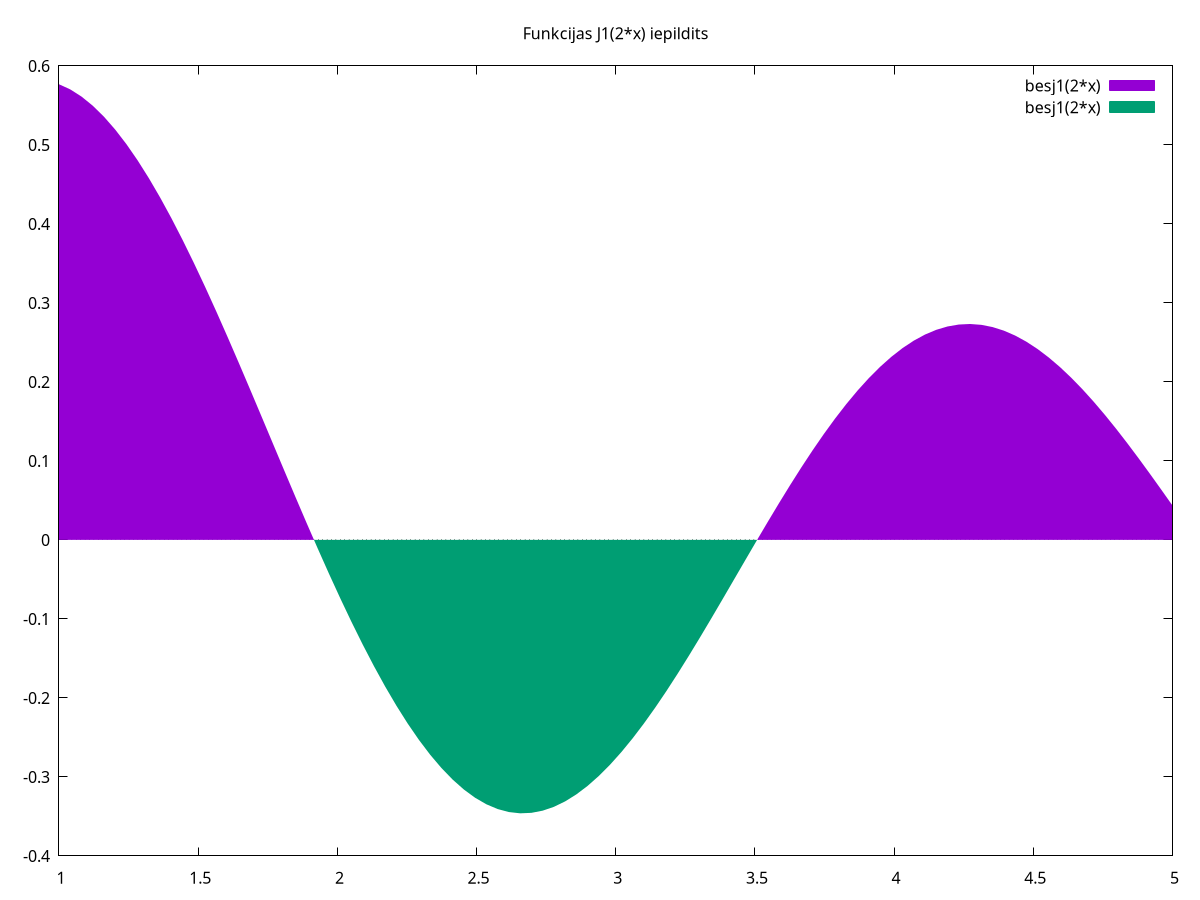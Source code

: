 #!/usr/bin/gnuplot -persist
# set terminal pngcairo  transparent enhanced font "arial,10" fontscale 1.0 size 600, 400 
# set output 'iekrasots.png'
set xrange [ -4 : 4 ] noreverse writeback
set colorbox vertical origin screen 0.9, 0.2 size screen 0.05, 0.6 front  noinvert bdefault
NO_ANIMATION = 1


set xzeroaxis linestyle 0
show xzeroaxis

set title "Funkcijas J1(2*x) iepildits"

plot [1:5] besj1(2*x) with filledcurves above, besj1(2*x) with filledcurves below
